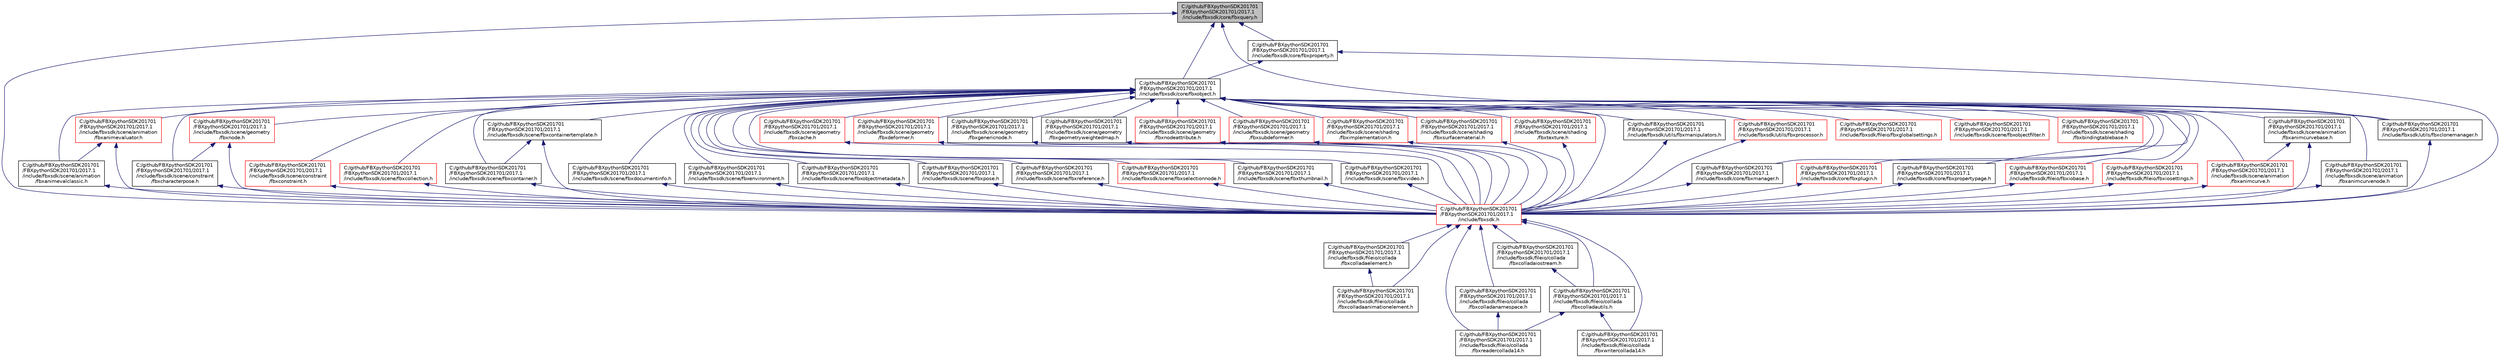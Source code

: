 digraph "C:/github/FBXpythonSDK201701/FBXpythonSDK201701/2017.1/include/fbxsdk/core/fbxquery.h"
{
  edge [fontname="Helvetica",fontsize="10",labelfontname="Helvetica",labelfontsize="10"];
  node [fontname="Helvetica",fontsize="10",shape=record];
  Node34 [label="C:/github/FBXpythonSDK201701\l/FBXpythonSDK201701/2017.1\l/include/fbxsdk/core/fbxquery.h",height=0.2,width=0.4,color="black", fillcolor="grey75", style="filled", fontcolor="black"];
  Node34 -> Node35 [dir="back",color="midnightblue",fontsize="10",style="solid"];
  Node35 [label="C:/github/FBXpythonSDK201701\l/FBXpythonSDK201701/2017.1\l/include/fbxsdk/core/fbxobject.h",height=0.2,width=0.4,color="black", fillcolor="white", style="filled",URL="$fbxobject_8h.html"];
  Node35 -> Node36 [dir="back",color="midnightblue",fontsize="10",style="solid"];
  Node36 [label="C:/github/FBXpythonSDK201701\l/FBXpythonSDK201701/2017.1\l/include/fbxsdk/core/fbxmanager.h",height=0.2,width=0.4,color="black", fillcolor="white", style="filled",URL="$fbxmanager_8h.html"];
  Node36 -> Node37 [dir="back",color="midnightblue",fontsize="10",style="solid"];
  Node37 [label="C:/github/FBXpythonSDK201701\l/FBXpythonSDK201701/2017.1\l/include/fbxsdk.h",height=0.2,width=0.4,color="red", fillcolor="white", style="filled",URL="$fbxsdk_8h.html"];
  Node37 -> Node38 [dir="back",color="midnightblue",fontsize="10",style="solid"];
  Node38 [label="C:/github/FBXpythonSDK201701\l/FBXpythonSDK201701/2017.1\l/include/fbxsdk/fileio/collada\l/fbxcolladaanimationelement.h",height=0.2,width=0.4,color="black", fillcolor="white", style="filled",URL="$fbxcolladaanimationelement_8h.html"];
  Node37 -> Node39 [dir="back",color="midnightblue",fontsize="10",style="solid"];
  Node39 [label="C:/github/FBXpythonSDK201701\l/FBXpythonSDK201701/2017.1\l/include/fbxsdk/fileio/collada\l/fbxcolladaelement.h",height=0.2,width=0.4,color="black", fillcolor="white", style="filled",URL="$fbxcolladaelement_8h.html"];
  Node39 -> Node38 [dir="back",color="midnightblue",fontsize="10",style="solid"];
  Node37 -> Node40 [dir="back",color="midnightblue",fontsize="10",style="solid"];
  Node40 [label="C:/github/FBXpythonSDK201701\l/FBXpythonSDK201701/2017.1\l/include/fbxsdk/fileio/collada\l/fbxcolladaiostream.h",height=0.2,width=0.4,color="black", fillcolor="white", style="filled",URL="$fbxcolladaiostream_8h.html"];
  Node40 -> Node41 [dir="back",color="midnightblue",fontsize="10",style="solid"];
  Node41 [label="C:/github/FBXpythonSDK201701\l/FBXpythonSDK201701/2017.1\l/include/fbxsdk/fileio/collada\l/fbxcolladautils.h",height=0.2,width=0.4,color="black", fillcolor="white", style="filled",URL="$fbxcolladautils_8h.html"];
  Node41 -> Node42 [dir="back",color="midnightblue",fontsize="10",style="solid"];
  Node42 [label="C:/github/FBXpythonSDK201701\l/FBXpythonSDK201701/2017.1\l/include/fbxsdk/fileio/collada\l/fbxreadercollada14.h",height=0.2,width=0.4,color="black", fillcolor="white", style="filled",URL="$fbxreadercollada14_8h.html"];
  Node41 -> Node43 [dir="back",color="midnightblue",fontsize="10",style="solid"];
  Node43 [label="C:/github/FBXpythonSDK201701\l/FBXpythonSDK201701/2017.1\l/include/fbxsdk/fileio/collada\l/fbxwritercollada14.h",height=0.2,width=0.4,color="black", fillcolor="white", style="filled",URL="$fbxwritercollada14_8h.html"];
  Node37 -> Node44 [dir="back",color="midnightblue",fontsize="10",style="solid"];
  Node44 [label="C:/github/FBXpythonSDK201701\l/FBXpythonSDK201701/2017.1\l/include/fbxsdk/fileio/collada\l/fbxcolladanamespace.h",height=0.2,width=0.4,color="black", fillcolor="white", style="filled",URL="$fbxcolladanamespace_8h.html"];
  Node44 -> Node42 [dir="back",color="midnightblue",fontsize="10",style="solid"];
  Node37 -> Node41 [dir="back",color="midnightblue",fontsize="10",style="solid"];
  Node37 -> Node42 [dir="back",color="midnightblue",fontsize="10",style="solid"];
  Node37 -> Node43 [dir="back",color="midnightblue",fontsize="10",style="solid"];
  Node35 -> Node51 [dir="back",color="midnightblue",fontsize="10",style="solid"];
  Node51 [label="C:/github/FBXpythonSDK201701\l/FBXpythonSDK201701/2017.1\l/include/fbxsdk/core/fbxplugin.h",height=0.2,width=0.4,color="red", fillcolor="white", style="filled",URL="$fbxplugin_8h.html"];
  Node51 -> Node37 [dir="back",color="midnightblue",fontsize="10",style="solid"];
  Node35 -> Node56 [dir="back",color="midnightblue",fontsize="10",style="solid"];
  Node56 [label="C:/github/FBXpythonSDK201701\l/FBXpythonSDK201701/2017.1\l/include/fbxsdk/core/fbxpropertypage.h",height=0.2,width=0.4,color="black", fillcolor="white", style="filled",URL="$fbxpropertypage_8h.html"];
  Node56 -> Node37 [dir="back",color="midnightblue",fontsize="10",style="solid"];
  Node35 -> Node57 [dir="back",color="midnightblue",fontsize="10",style="solid"];
  Node57 [label="C:/github/FBXpythonSDK201701\l/FBXpythonSDK201701/2017.1\l/include/fbxsdk/fileio/fbxglobalsettings.h",height=0.2,width=0.4,color="red", fillcolor="white", style="filled",URL="$fbxglobalsettings_8h.html"];
  Node35 -> Node64 [dir="back",color="midnightblue",fontsize="10",style="solid"];
  Node64 [label="C:/github/FBXpythonSDK201701\l/FBXpythonSDK201701/2017.1\l/include/fbxsdk/fileio/fbxiobase.h",height=0.2,width=0.4,color="red", fillcolor="white", style="filled",URL="$fbxiobase_8h.html"];
  Node64 -> Node37 [dir="back",color="midnightblue",fontsize="10",style="solid"];
  Node35 -> Node67 [dir="back",color="midnightblue",fontsize="10",style="solid"];
  Node67 [label="C:/github/FBXpythonSDK201701\l/FBXpythonSDK201701/2017.1\l/include/fbxsdk/fileio/fbxiosettings.h",height=0.2,width=0.4,color="red", fillcolor="white", style="filled",URL="$fbxiosettings_8h.html"];
  Node67 -> Node37 [dir="back",color="midnightblue",fontsize="10",style="solid"];
  Node35 -> Node69 [dir="back",color="midnightblue",fontsize="10",style="solid"];
  Node69 [label="C:/github/FBXpythonSDK201701\l/FBXpythonSDK201701/2017.1\l/include/fbxsdk/scene/animation\l/fbxanimcurve.h",height=0.2,width=0.4,color="red", fillcolor="white", style="filled",URL="$fbxanimcurve_8h.html"];
  Node69 -> Node37 [dir="back",color="midnightblue",fontsize="10",style="solid"];
  Node35 -> Node71 [dir="back",color="midnightblue",fontsize="10",style="solid"];
  Node71 [label="C:/github/FBXpythonSDK201701\l/FBXpythonSDK201701/2017.1\l/include/fbxsdk/scene/animation\l/fbxanimcurvebase.h",height=0.2,width=0.4,color="black", fillcolor="white", style="filled",URL="$fbxanimcurvebase_8h.html"];
  Node71 -> Node69 [dir="back",color="midnightblue",fontsize="10",style="solid"];
  Node71 -> Node37 [dir="back",color="midnightblue",fontsize="10",style="solid"];
  Node35 -> Node72 [dir="back",color="midnightblue",fontsize="10",style="solid"];
  Node72 [label="C:/github/FBXpythonSDK201701\l/FBXpythonSDK201701/2017.1\l/include/fbxsdk/scene/animation\l/fbxanimcurvenode.h",height=0.2,width=0.4,color="black", fillcolor="white", style="filled",URL="$fbxanimcurvenode_8h.html"];
  Node72 -> Node37 [dir="back",color="midnightblue",fontsize="10",style="solid"];
  Node35 -> Node73 [dir="back",color="midnightblue",fontsize="10",style="solid"];
  Node73 [label="C:/github/FBXpythonSDK201701\l/FBXpythonSDK201701/2017.1\l/include/fbxsdk/scene/animation\l/fbxanimevalclassic.h",height=0.2,width=0.4,color="black", fillcolor="white", style="filled",URL="$fbxanimevalclassic_8h.html"];
  Node73 -> Node37 [dir="back",color="midnightblue",fontsize="10",style="solid"];
  Node35 -> Node74 [dir="back",color="midnightblue",fontsize="10",style="solid"];
  Node74 [label="C:/github/FBXpythonSDK201701\l/FBXpythonSDK201701/2017.1\l/include/fbxsdk/scene/animation\l/fbxanimevaluator.h",height=0.2,width=0.4,color="red", fillcolor="white", style="filled",URL="$fbxanimevaluator_8h.html"];
  Node74 -> Node73 [dir="back",color="midnightblue",fontsize="10",style="solid"];
  Node74 -> Node37 [dir="back",color="midnightblue",fontsize="10",style="solid"];
  Node35 -> Node75 [dir="back",color="midnightblue",fontsize="10",style="solid"];
  Node75 [label="C:/github/FBXpythonSDK201701\l/FBXpythonSDK201701/2017.1\l/include/fbxsdk/scene/constraint\l/fbxcharacterpose.h",height=0.2,width=0.4,color="black", fillcolor="white", style="filled",URL="$fbxcharacterpose_8h.html"];
  Node75 -> Node37 [dir="back",color="midnightblue",fontsize="10",style="solid"];
  Node35 -> Node76 [dir="back",color="midnightblue",fontsize="10",style="solid"];
  Node76 [label="C:/github/FBXpythonSDK201701\l/FBXpythonSDK201701/2017.1\l/include/fbxsdk/scene/constraint\l/fbxconstraint.h",height=0.2,width=0.4,color="red", fillcolor="white", style="filled",URL="$fbxconstraint_8h.html"];
  Node76 -> Node37 [dir="back",color="midnightblue",fontsize="10",style="solid"];
  Node35 -> Node87 [dir="back",color="midnightblue",fontsize="10",style="solid"];
  Node87 [label="C:/github/FBXpythonSDK201701\l/FBXpythonSDK201701/2017.1\l/include/fbxsdk/scene/fbxcollection.h",height=0.2,width=0.4,color="red", fillcolor="white", style="filled",URL="$fbxcollection_8h.html"];
  Node87 -> Node37 [dir="back",color="midnightblue",fontsize="10",style="solid"];
  Node35 -> Node95 [dir="back",color="midnightblue",fontsize="10",style="solid"];
  Node95 [label="C:/github/FBXpythonSDK201701\l/FBXpythonSDK201701/2017.1\l/include/fbxsdk/scene/fbxcontainer.h",height=0.2,width=0.4,color="black", fillcolor="white", style="filled",URL="$fbxcontainer_8h.html"];
  Node95 -> Node37 [dir="back",color="midnightblue",fontsize="10",style="solid"];
  Node35 -> Node96 [dir="back",color="midnightblue",fontsize="10",style="solid"];
  Node96 [label="C:/github/FBXpythonSDK201701\l/FBXpythonSDK201701/2017.1\l/include/fbxsdk/scene/fbxcontainertemplate.h",height=0.2,width=0.4,color="black", fillcolor="white", style="filled",URL="$fbxcontainertemplate_8h.html"];
  Node96 -> Node95 [dir="back",color="midnightblue",fontsize="10",style="solid"];
  Node96 -> Node37 [dir="back",color="midnightblue",fontsize="10",style="solid"];
  Node35 -> Node97 [dir="back",color="midnightblue",fontsize="10",style="solid"];
  Node97 [label="C:/github/FBXpythonSDK201701\l/FBXpythonSDK201701/2017.1\l/include/fbxsdk/scene/fbxdocumentinfo.h",height=0.2,width=0.4,color="black", fillcolor="white", style="filled",URL="$fbxdocumentinfo_8h.html"];
  Node97 -> Node37 [dir="back",color="midnightblue",fontsize="10",style="solid"];
  Node35 -> Node98 [dir="back",color="midnightblue",fontsize="10",style="solid"];
  Node98 [label="C:/github/FBXpythonSDK201701\l/FBXpythonSDK201701/2017.1\l/include/fbxsdk/scene/fbxenvironment.h",height=0.2,width=0.4,color="black", fillcolor="white", style="filled",URL="$fbxenvironment_8h.html"];
  Node98 -> Node37 [dir="back",color="midnightblue",fontsize="10",style="solid"];
  Node35 -> Node99 [dir="back",color="midnightblue",fontsize="10",style="solid"];
  Node99 [label="C:/github/FBXpythonSDK201701\l/FBXpythonSDK201701/2017.1\l/include/fbxsdk/scene/fbxobjectfilter.h",height=0.2,width=0.4,color="red", fillcolor="white", style="filled",URL="$fbxobjectfilter_8h.html"];
  Node35 -> Node101 [dir="back",color="midnightblue",fontsize="10",style="solid"];
  Node101 [label="C:/github/FBXpythonSDK201701\l/FBXpythonSDK201701/2017.1\l/include/fbxsdk/scene/fbxobjectmetadata.h",height=0.2,width=0.4,color="black", fillcolor="white", style="filled",URL="$fbxobjectmetadata_8h.html"];
  Node101 -> Node37 [dir="back",color="midnightblue",fontsize="10",style="solid"];
  Node35 -> Node102 [dir="back",color="midnightblue",fontsize="10",style="solid"];
  Node102 [label="C:/github/FBXpythonSDK201701\l/FBXpythonSDK201701/2017.1\l/include/fbxsdk/scene/fbxpose.h",height=0.2,width=0.4,color="black", fillcolor="white", style="filled",URL="$fbxpose_8h.html"];
  Node102 -> Node37 [dir="back",color="midnightblue",fontsize="10",style="solid"];
  Node35 -> Node103 [dir="back",color="midnightblue",fontsize="10",style="solid"];
  Node103 [label="C:/github/FBXpythonSDK201701\l/FBXpythonSDK201701/2017.1\l/include/fbxsdk/scene/fbxreference.h",height=0.2,width=0.4,color="black", fillcolor="white", style="filled",URL="$fbxreference_8h.html"];
  Node103 -> Node37 [dir="back",color="midnightblue",fontsize="10",style="solid"];
  Node35 -> Node104 [dir="back",color="midnightblue",fontsize="10",style="solid"];
  Node104 [label="C:/github/FBXpythonSDK201701\l/FBXpythonSDK201701/2017.1\l/include/fbxsdk/scene/fbxselectionnode.h",height=0.2,width=0.4,color="red", fillcolor="white", style="filled",URL="$fbxselectionnode_8h.html"];
  Node104 -> Node37 [dir="back",color="midnightblue",fontsize="10",style="solid"];
  Node35 -> Node105 [dir="back",color="midnightblue",fontsize="10",style="solid"];
  Node105 [label="C:/github/FBXpythonSDK201701\l/FBXpythonSDK201701/2017.1\l/include/fbxsdk/scene/fbxthumbnail.h",height=0.2,width=0.4,color="black", fillcolor="white", style="filled",URL="$fbxthumbnail_8h.html"];
  Node105 -> Node37 [dir="back",color="midnightblue",fontsize="10",style="solid"];
  Node35 -> Node106 [dir="back",color="midnightblue",fontsize="10",style="solid"];
  Node106 [label="C:/github/FBXpythonSDK201701\l/FBXpythonSDK201701/2017.1\l/include/fbxsdk/scene/fbxvideo.h",height=0.2,width=0.4,color="black", fillcolor="white", style="filled",URL="$fbxvideo_8h.html"];
  Node106 -> Node37 [dir="back",color="midnightblue",fontsize="10",style="solid"];
  Node35 -> Node107 [dir="back",color="midnightblue",fontsize="10",style="solid"];
  Node107 [label="C:/github/FBXpythonSDK201701\l/FBXpythonSDK201701/2017.1\l/include/fbxsdk/scene/geometry\l/fbxcache.h",height=0.2,width=0.4,color="red", fillcolor="white", style="filled",URL="$fbxcache_8h.html"];
  Node107 -> Node37 [dir="back",color="midnightblue",fontsize="10",style="solid"];
  Node35 -> Node110 [dir="back",color="midnightblue",fontsize="10",style="solid"];
  Node110 [label="C:/github/FBXpythonSDK201701\l/FBXpythonSDK201701/2017.1\l/include/fbxsdk/scene/geometry\l/fbxdeformer.h",height=0.2,width=0.4,color="red", fillcolor="white", style="filled",URL="$fbxdeformer_8h.html"];
  Node110 -> Node37 [dir="back",color="midnightblue",fontsize="10",style="solid"];
  Node35 -> Node123 [dir="back",color="midnightblue",fontsize="10",style="solid"];
  Node123 [label="C:/github/FBXpythonSDK201701\l/FBXpythonSDK201701/2017.1\l/include/fbxsdk/scene/geometry\l/fbxgenericnode.h",height=0.2,width=0.4,color="black", fillcolor="white", style="filled",URL="$fbxgenericnode_8h.html"];
  Node123 -> Node37 [dir="back",color="midnightblue",fontsize="10",style="solid"];
  Node35 -> Node124 [dir="back",color="midnightblue",fontsize="10",style="solid"];
  Node124 [label="C:/github/FBXpythonSDK201701\l/FBXpythonSDK201701/2017.1\l/include/fbxsdk/scene/geometry\l/fbxgeometryweightedmap.h",height=0.2,width=0.4,color="black", fillcolor="white", style="filled",URL="$fbxgeometryweightedmap_8h.html"];
  Node124 -> Node37 [dir="back",color="midnightblue",fontsize="10",style="solid"];
  Node35 -> Node125 [dir="back",color="midnightblue",fontsize="10",style="solid"];
  Node125 [label="C:/github/FBXpythonSDK201701\l/FBXpythonSDK201701/2017.1\l/include/fbxsdk/scene/geometry\l/fbxnode.h",height=0.2,width=0.4,color="red", fillcolor="white", style="filled",URL="$fbxnode_8h.html"];
  Node125 -> Node75 [dir="back",color="midnightblue",fontsize="10",style="solid"];
  Node125 -> Node37 [dir="back",color="midnightblue",fontsize="10",style="solid"];
  Node35 -> Node128 [dir="back",color="midnightblue",fontsize="10",style="solid"];
  Node128 [label="C:/github/FBXpythonSDK201701\l/FBXpythonSDK201701/2017.1\l/include/fbxsdk/scene/geometry\l/fbxnodeattribute.h",height=0.2,width=0.4,color="red", fillcolor="white", style="filled",URL="$fbxnodeattribute_8h.html"];
  Node128 -> Node37 [dir="back",color="midnightblue",fontsize="10",style="solid"];
  Node35 -> Node142 [dir="back",color="midnightblue",fontsize="10",style="solid"];
  Node142 [label="C:/github/FBXpythonSDK201701\l/FBXpythonSDK201701/2017.1\l/include/fbxsdk/scene/geometry\l/fbxsubdeformer.h",height=0.2,width=0.4,color="red", fillcolor="white", style="filled",URL="$fbxsubdeformer_8h.html"];
  Node142 -> Node37 [dir="back",color="midnightblue",fontsize="10",style="solid"];
  Node35 -> Node145 [dir="back",color="midnightblue",fontsize="10",style="solid"];
  Node145 [label="C:/github/FBXpythonSDK201701\l/FBXpythonSDK201701/2017.1\l/include/fbxsdk/scene/shading\l/fbxbindingtablebase.h",height=0.2,width=0.4,color="red", fillcolor="white", style="filled",URL="$fbxbindingtablebase_8h.html"];
  Node35 -> Node150 [dir="back",color="midnightblue",fontsize="10",style="solid"];
  Node150 [label="C:/github/FBXpythonSDK201701\l/FBXpythonSDK201701/2017.1\l/include/fbxsdk/scene/shading\l/fbximplementation.h",height=0.2,width=0.4,color="red", fillcolor="white", style="filled",URL="$fbximplementation_8h.html"];
  Node150 -> Node37 [dir="back",color="midnightblue",fontsize="10",style="solid"];
  Node35 -> Node151 [dir="back",color="midnightblue",fontsize="10",style="solid"];
  Node151 [label="C:/github/FBXpythonSDK201701\l/FBXpythonSDK201701/2017.1\l/include/fbxsdk/scene/shading\l/fbxsurfacematerial.h",height=0.2,width=0.4,color="red", fillcolor="white", style="filled",URL="$fbxsurfacematerial_8h.html"];
  Node151 -> Node37 [dir="back",color="midnightblue",fontsize="10",style="solid"];
  Node35 -> Node157 [dir="back",color="midnightblue",fontsize="10",style="solid"];
  Node157 [label="C:/github/FBXpythonSDK201701\l/FBXpythonSDK201701/2017.1\l/include/fbxsdk/scene/shading\l/fbxtexture.h",height=0.2,width=0.4,color="red", fillcolor="white", style="filled",URL="$fbxtexture_8h.html"];
  Node157 -> Node37 [dir="back",color="midnightblue",fontsize="10",style="solid"];
  Node35 -> Node161 [dir="back",color="midnightblue",fontsize="10",style="solid"];
  Node161 [label="C:/github/FBXpythonSDK201701\l/FBXpythonSDK201701/2017.1\l/include/fbxsdk/utils/fbxclonemanager.h",height=0.2,width=0.4,color="black", fillcolor="white", style="filled",URL="$fbxclonemanager_8h.html"];
  Node161 -> Node37 [dir="back",color="midnightblue",fontsize="10",style="solid"];
  Node35 -> Node131 [dir="back",color="midnightblue",fontsize="10",style="solid"];
  Node131 [label="C:/github/FBXpythonSDK201701\l/FBXpythonSDK201701/2017.1\l/include/fbxsdk/utils/fbxmanipulators.h",height=0.2,width=0.4,color="black", fillcolor="white", style="filled",URL="$fbxmanipulators_8h.html"];
  Node131 -> Node37 [dir="back",color="midnightblue",fontsize="10",style="solid"];
  Node35 -> Node162 [dir="back",color="midnightblue",fontsize="10",style="solid"];
  Node162 [label="C:/github/FBXpythonSDK201701\l/FBXpythonSDK201701/2017.1\l/include/fbxsdk/utils/fbxprocessor.h",height=0.2,width=0.4,color="red", fillcolor="white", style="filled",URL="$fbxprocessor_8h.html"];
  Node162 -> Node37 [dir="back",color="midnightblue",fontsize="10",style="solid"];
  Node35 -> Node37 [dir="back",color="midnightblue",fontsize="10",style="solid"];
  Node34 -> Node166 [dir="back",color="midnightblue",fontsize="10",style="solid"];
  Node166 [label="C:/github/FBXpythonSDK201701\l/FBXpythonSDK201701/2017.1\l/include/fbxsdk/core/fbxproperty.h",height=0.2,width=0.4,color="black", fillcolor="white", style="filled",URL="$fbxproperty_8h.html"];
  Node166 -> Node35 [dir="back",color="midnightblue",fontsize="10",style="solid"];
  Node166 -> Node37 [dir="back",color="midnightblue",fontsize="10",style="solid"];
  Node34 -> Node161 [dir="back",color="midnightblue",fontsize="10",style="solid"];
  Node34 -> Node37 [dir="back",color="midnightblue",fontsize="10",style="solid"];
}
